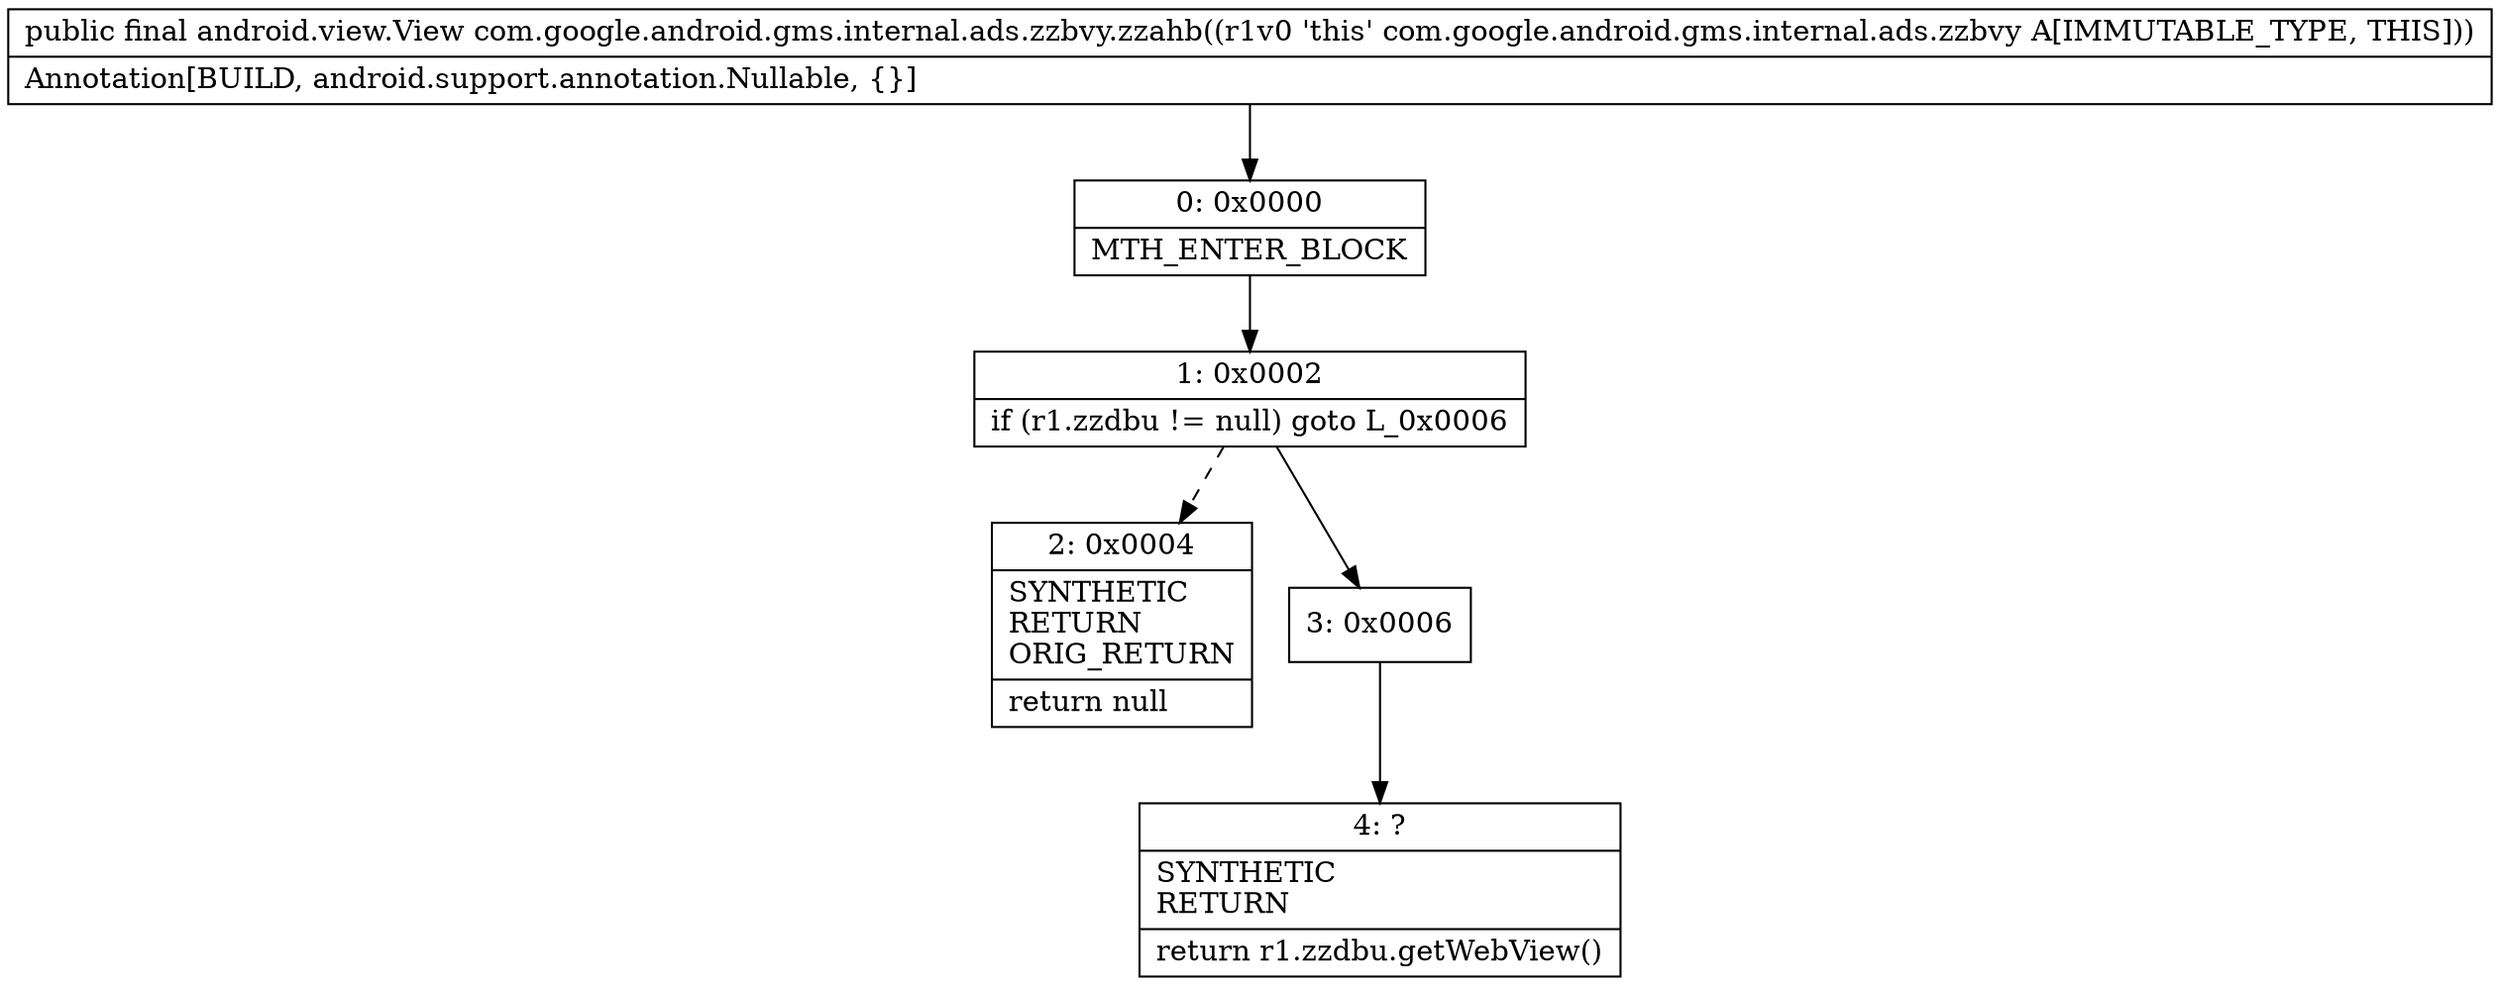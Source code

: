 digraph "CFG forcom.google.android.gms.internal.ads.zzbvy.zzahb()Landroid\/view\/View;" {
Node_0 [shape=record,label="{0\:\ 0x0000|MTH_ENTER_BLOCK\l}"];
Node_1 [shape=record,label="{1\:\ 0x0002|if (r1.zzdbu != null) goto L_0x0006\l}"];
Node_2 [shape=record,label="{2\:\ 0x0004|SYNTHETIC\lRETURN\lORIG_RETURN\l|return null\l}"];
Node_3 [shape=record,label="{3\:\ 0x0006}"];
Node_4 [shape=record,label="{4\:\ ?|SYNTHETIC\lRETURN\l|return r1.zzdbu.getWebView()\l}"];
MethodNode[shape=record,label="{public final android.view.View com.google.android.gms.internal.ads.zzbvy.zzahb((r1v0 'this' com.google.android.gms.internal.ads.zzbvy A[IMMUTABLE_TYPE, THIS]))  | Annotation[BUILD, android.support.annotation.Nullable, \{\}]\l}"];
MethodNode -> Node_0;
Node_0 -> Node_1;
Node_1 -> Node_2[style=dashed];
Node_1 -> Node_3;
Node_3 -> Node_4;
}

